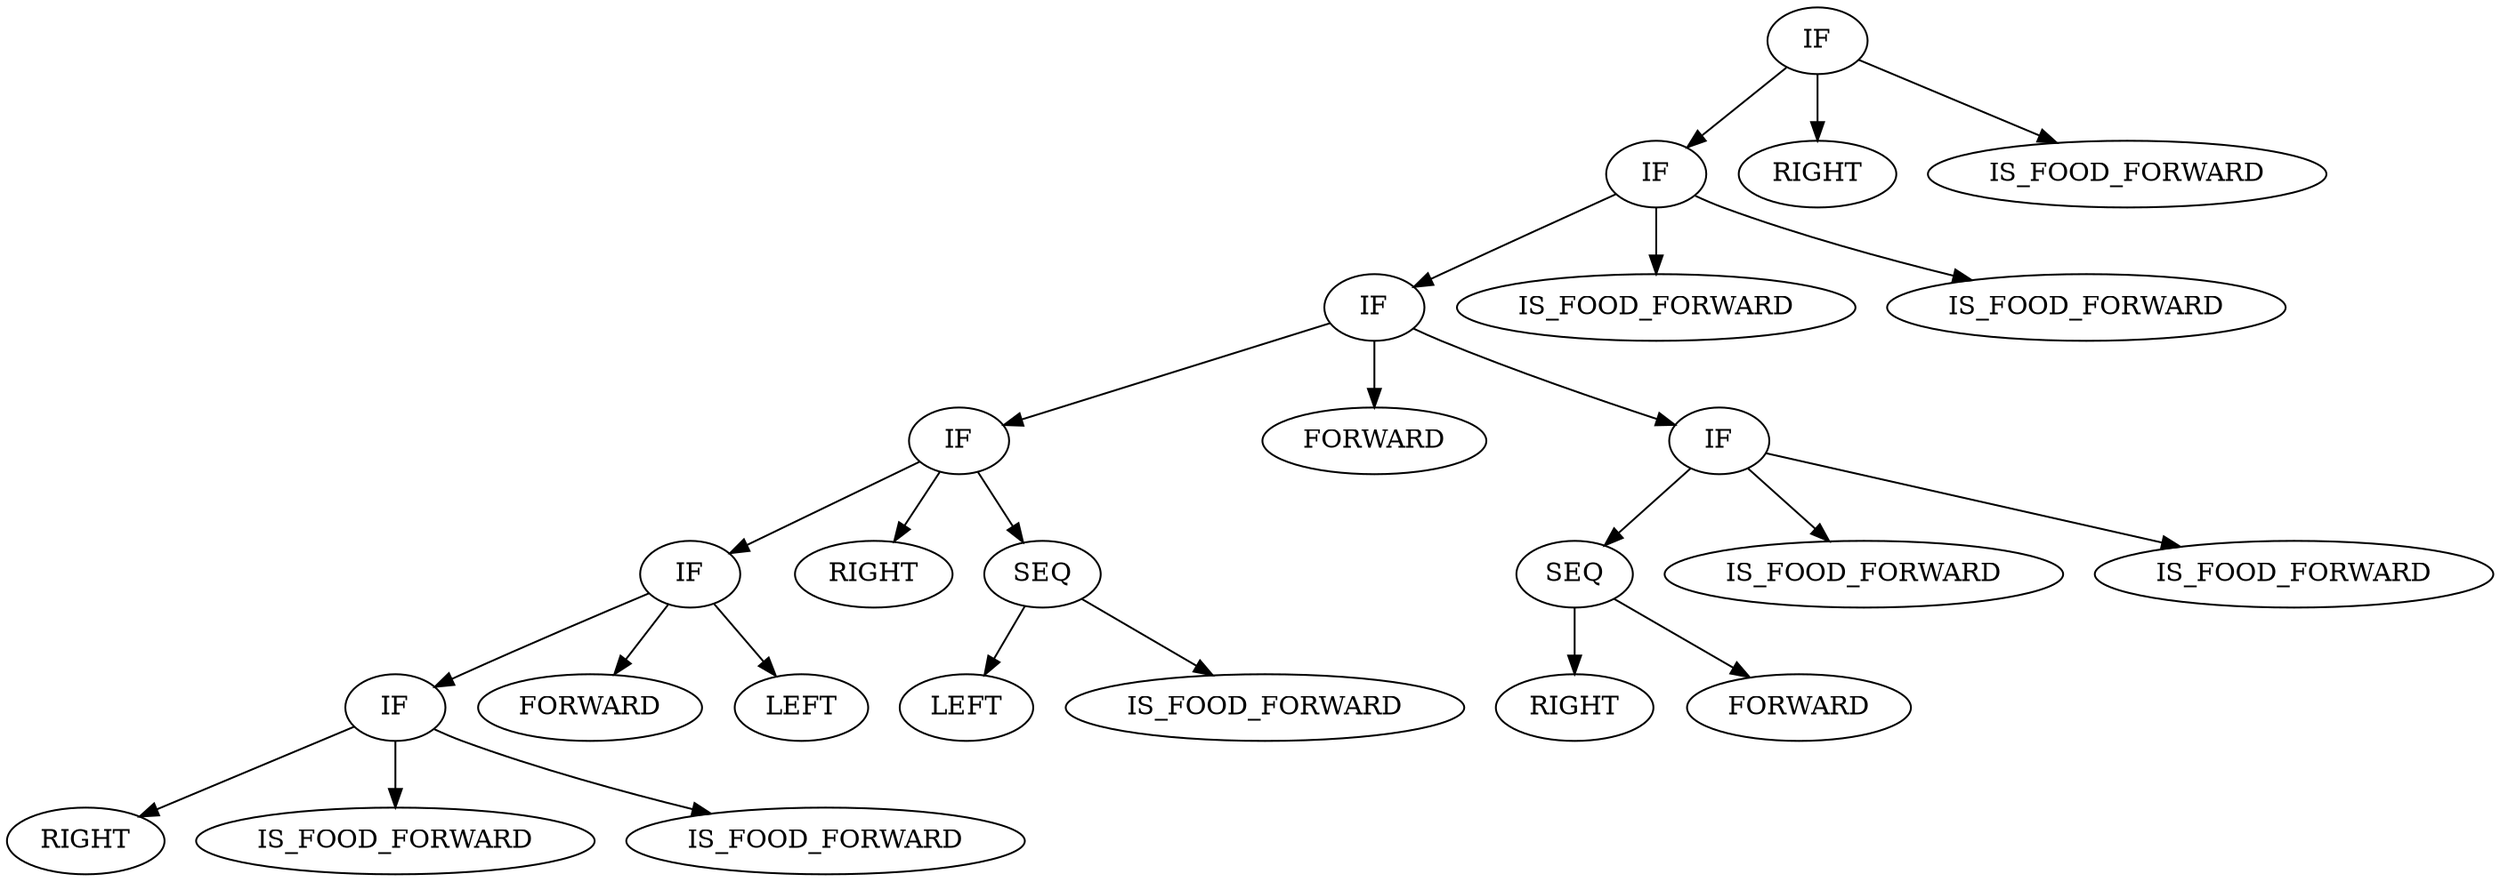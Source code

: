 digraph G{
	0[label = IF]
	0 -> 1
	0 -> 24
	0 -> 25
	1[label = IF]
	1 -> 2
	1 -> 22
	1 -> 23
	2[label = IF]
	2 -> 3
	2 -> 15
	2 -> 16
	3[label = IF]
	3 -> 4
	3 -> 11
	3 -> 12
	4[label = IF]
	4 -> 5
	4 -> 9
	4 -> 10
	5[label = IF]
	5 -> 6
	5 -> 7
	5 -> 8
	6[label = RIGHT]
	7[label = IS_FOOD_FORWARD]
	8[label = IS_FOOD_FORWARD]
	9[label = FORWARD]
	10[label = LEFT]
	11[label = RIGHT]
	12[label = SEQ]
	12 -> 13
	12 -> 14
	13[label = LEFT]
	14[label = IS_FOOD_FORWARD]
	15[label = FORWARD]
	16[label = IF]
	16 -> 17
	16 -> 20
	16 -> 21
	17[label = SEQ]
	17 -> 18
	17 -> 19
	18[label = RIGHT]
	19[label = FORWARD]
	20[label = IS_FOOD_FORWARD]
	21[label = IS_FOOD_FORWARD]
	22[label = IS_FOOD_FORWARD]
	23[label = IS_FOOD_FORWARD]
	24[label = RIGHT]
	25[label = IS_FOOD_FORWARD]
}